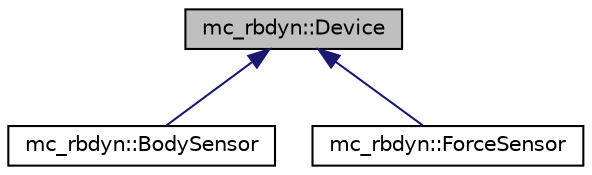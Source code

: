 digraph "mc_rbdyn::Device"
{
 // INTERACTIVE_SVG=YES
 // LATEX_PDF_SIZE
  edge [fontname="Helvetica",fontsize="10",labelfontname="Helvetica",labelfontsize="10"];
  node [fontname="Helvetica",fontsize="10",shape=record];
  Node1 [label="mc_rbdyn::Device",height=0.2,width=0.4,color="black", fillcolor="grey75", style="filled", fontcolor="black",tooltip=" "];
  Node1 -> Node2 [dir="back",color="midnightblue",fontsize="10",style="solid",fontname="Helvetica"];
  Node2 [label="mc_rbdyn::BodySensor",height=0.2,width=0.4,color="black", fillcolor="white", style="filled",URL="$structmc__rbdyn_1_1BodySensor.html",tooltip=" "];
  Node1 -> Node3 [dir="back",color="midnightblue",fontsize="10",style="solid",fontname="Helvetica"];
  Node3 [label="mc_rbdyn::ForceSensor",height=0.2,width=0.4,color="black", fillcolor="white", style="filled",URL="$structmc__rbdyn_1_1ForceSensor.html",tooltip=" "];
}
